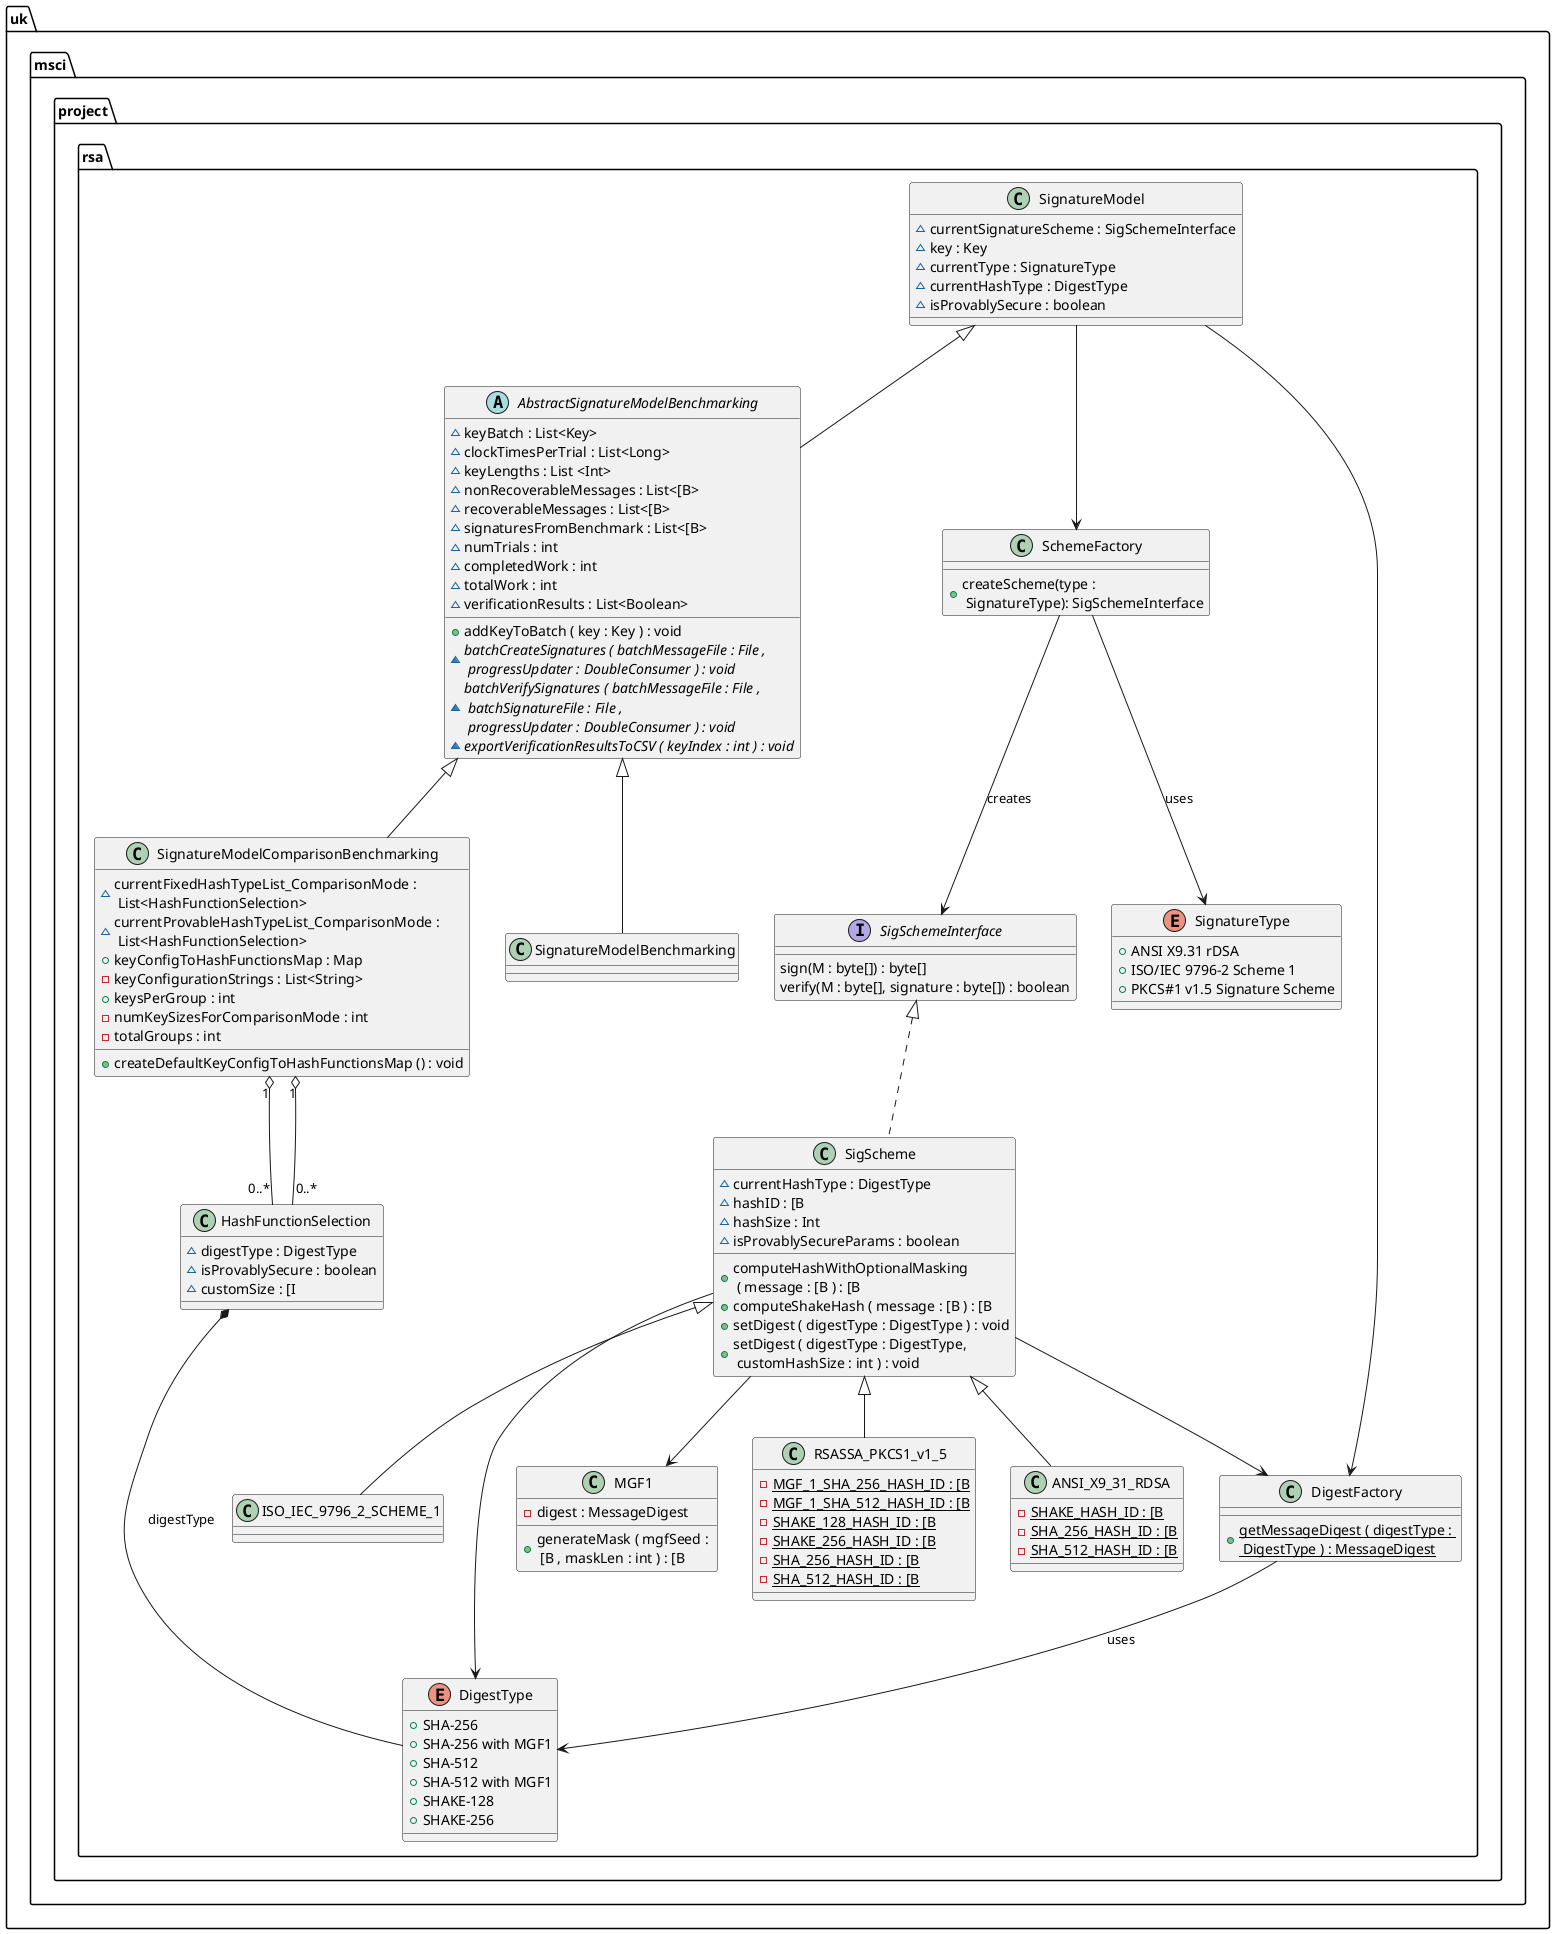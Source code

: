@startuml


class uk.msci.project.rsa.SignatureModel {
	{field} ~currentSignatureScheme : SigSchemeInterface
  {field} ~key : Key
  {field} ~currentType : SignatureType
  {field} ~currentHashType : DigestType
  {field} ~isProvablySecure : boolean
}

abstract class uk.msci.project.rsa.AbstractSignatureModelBenchmarking extends uk.msci.project.rsa.SignatureModel  {
  {field} ~keyBatch : List<Key>
	{field} ~clockTimesPerTrial : List<Long>
	{field} ~keyLengths : List <Int>
	{field} ~nonRecoverableMessages : List<[B>
	{field} ~recoverableMessages : List<[B>
	{field} ~signaturesFromBenchmark : List<[B>
	{field} ~numTrials : int
	{field} ~completedWork : int
	{field} ~totalWork : int
	{field} ~verificationResults : List<Boolean>
	{method} +addKeyToBatch ( key : Key ) : void
	{method}  {abstract} ~batchCreateSignatures ( batchMessageFile : File , \n progressUpdater : DoubleConsumer ) : void
	{method}  {abstract} ~batchVerifySignatures ( batchMessageFile : File , \n batchSignatureFile : File , \n progressUpdater : DoubleConsumer ) : void
	{method}  {abstract} ~exportVerificationResultsToCSV ( keyIndex : int ) : void

}


class uk.msci.project.rsa.SignatureModelBenchmarking extends uk.msci.project.rsa.AbstractSignatureModelBenchmarking {}


class uk.msci.project.rsa.SignatureModelComparisonBenchmarking extends uk.msci.project.rsa.AbstractSignatureModelBenchmarking {
  {field} ~currentFixedHashTypeList_ComparisonMode : \n List<HashFunctionSelection>
  {field} ~currentProvableHashTypeList_ComparisonMode : \n List<HashFunctionSelection>
	{field} +keyConfigToHashFunctionsMap : Map
	{field} -keyConfigurationStrings : List<String>
	{field} +keysPerGroup : int
	{field} -numKeySizesForComparisonMode : int
	{field} -totalGroups : int
	{method} +createDefaultKeyConfigToHashFunctionsMap () : void

}

class uk.msci.project.rsa.HashFunctionSelection  {
  {field} ~digestType : DigestType
  {field} ~isProvablySecure : boolean
  {field} ~customSize : [I
}



' Enum and Factory
enum uk.msci.project.rsa.SignatureType {
	{field} +ANSI X9.31 rDSA
	{field} +ISO/IEC 9796-2 Scheme 1
	{field} +PKCS#1 v1.5 Signature Scheme
}

class uk.msci.project.rsa.SchemeFactory {
   {method} +createScheme(type : \n SignatureType): SigSchemeInterface
}

interface uk.msci.project.rsa.SigSchemeInterface {
  sign(M : byte[]) : byte[]
  verify(M : byte[], signature : byte[]) : boolean
}

class uk.msci.project.rsa.SigScheme implements uk.msci.project.rsa.SigSchemeInterface {
  {field} ~currentHashType : DigestType
  {field} ~hashID : [B
  {field} ~hashSize : Int
  {field} ~isProvablySecureParams : boolean
  {method} +computeHashWithOptionalMasking \n ( message : [B ) : [B
	{method} +computeShakeHash ( message : [B ) : [B
	{method} +setDigest ( digestType : DigestType ) : void
	{method} +setDigest ( digestType : DigestType, \n customHashSize : int ) : void
}

class uk.msci.project.rsa.RSASSA_PKCS1_v1_5 extends uk.msci.project.rsa.SigScheme {
  {field} {static} -MGF_1_SHA_256_HASH_ID : [B
  {field} {static} -MGF_1_SHA_512_HASH_ID : [B
  {field} {static} -SHAKE_128_HASH_ID : [B
  {field} {static} -SHAKE_256_HASH_ID : [B
  {field} {static} -SHA_256_HASH_ID : [B
  {field} {static} -SHA_512_HASH_ID : [B
}

class uk.msci.project.rsa.ANSI_X9_31_RDSA extends uk.msci.project.rsa.SigScheme {
	{field} {static} -SHAKE_HASH_ID : [B
	{field} {static} -SHA_256_HASH_ID : [B
	{field} {static} -SHA_512_HASH_ID : [B
}

class uk.msci.project.rsa.ISO_IEC_9796_2_SCHEME_1 extends uk.msci.project.rsa.SigScheme {
}

class uk.msci.project.rsa.DigestFactory {
	{method}  {static} +getMessageDigest ( digestType : \n DigestType ) : MessageDigest
}


enum uk.msci.project.rsa.DigestType {
	{field} +SHA-256
	{field} +SHA-256 with MGF1
	{field} +SHA-512
	{field} +SHA-512 with MGF1
	{field} +SHAKE-128
	{field} +SHAKE-256
}

class uk.msci.project.rsa.MGF1 {
	{field} -digest : MessageDigest
	{method} +generateMask ( mgfSeed : \n [B , maskLen : int ) : [B
}


uk.msci.project.rsa.SignatureModel --> uk.msci.project.rsa.SchemeFactory
uk.msci.project.rsa.SchemeFactory --> uk.msci.project.rsa.SignatureType: uses
uk.msci.project.rsa.SchemeFactory --> uk.msci.project.rsa.SigSchemeInterface: creates

uk.msci.project.rsa.SignatureModel --> uk.msci.project.rsa.DigestFactory
uk.msci.project.rsa.DigestFactory --> uk.msci.project.rsa.DigestType: uses

uk.msci.project.rsa.SigScheme --> uk.msci.project.rsa.DigestFactory
uk.msci.project.rsa.SigScheme --> uk.msci.project.rsa.DigestType
uk.msci.project.rsa.SigScheme --> uk.msci.project.rsa.MGF1

uk.msci.project.rsa.SignatureModelComparisonBenchmarking "1" o-- "0..*"  uk.msci.project.rsa.HashFunctionSelection
uk.msci.project.rsa.SignatureModelComparisonBenchmarking "1" o-- "0..*"  uk.msci.project.rsa.HashFunctionSelection
uk.msci.project.rsa.HashFunctionSelection *--  uk.msci.project.rsa.DigestType : digestType



@enduml

